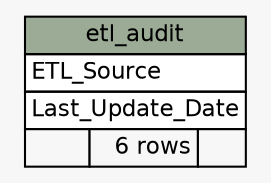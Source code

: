// dot 2.2.1 on Windows 10 10.0
// SchemaSpy rev 590
digraph "etl_audit" {
  graph [
    rankdir="RL"
    bgcolor="#f7f7f7"
    nodesep="0.18"
    ranksep="0.46"
    fontname="Helvetica"
    fontsize="11"
  ];
  node [
    fontname="Helvetica"
    fontsize="11"
    shape="plaintext"
  ];
  edge [
    arrowsize="0.8"
  ];
  "etl_audit" [
    label=<
    <TABLE BORDER="0" CELLBORDER="1" CELLSPACING="0" BGCOLOR="#ffffff">
      <TR><TD COLSPAN="3" BGCOLOR="#9bab96" ALIGN="CENTER">etl_audit</TD></TR>
      <TR><TD PORT="ETL_Source" COLSPAN="3" ALIGN="LEFT">ETL_Source</TD></TR>
      <TR><TD PORT="Last_Update_Date" COLSPAN="3" ALIGN="LEFT">Last_Update_Date</TD></TR>
      <TR><TD ALIGN="LEFT" BGCOLOR="#f7f7f7">  </TD><TD ALIGN="RIGHT" BGCOLOR="#f7f7f7">6 rows</TD><TD ALIGN="RIGHT" BGCOLOR="#f7f7f7">  </TD></TR>
    </TABLE>>
    URL="tables/etl_audit.html"
    tooltip="etl_audit"
  ];
}
